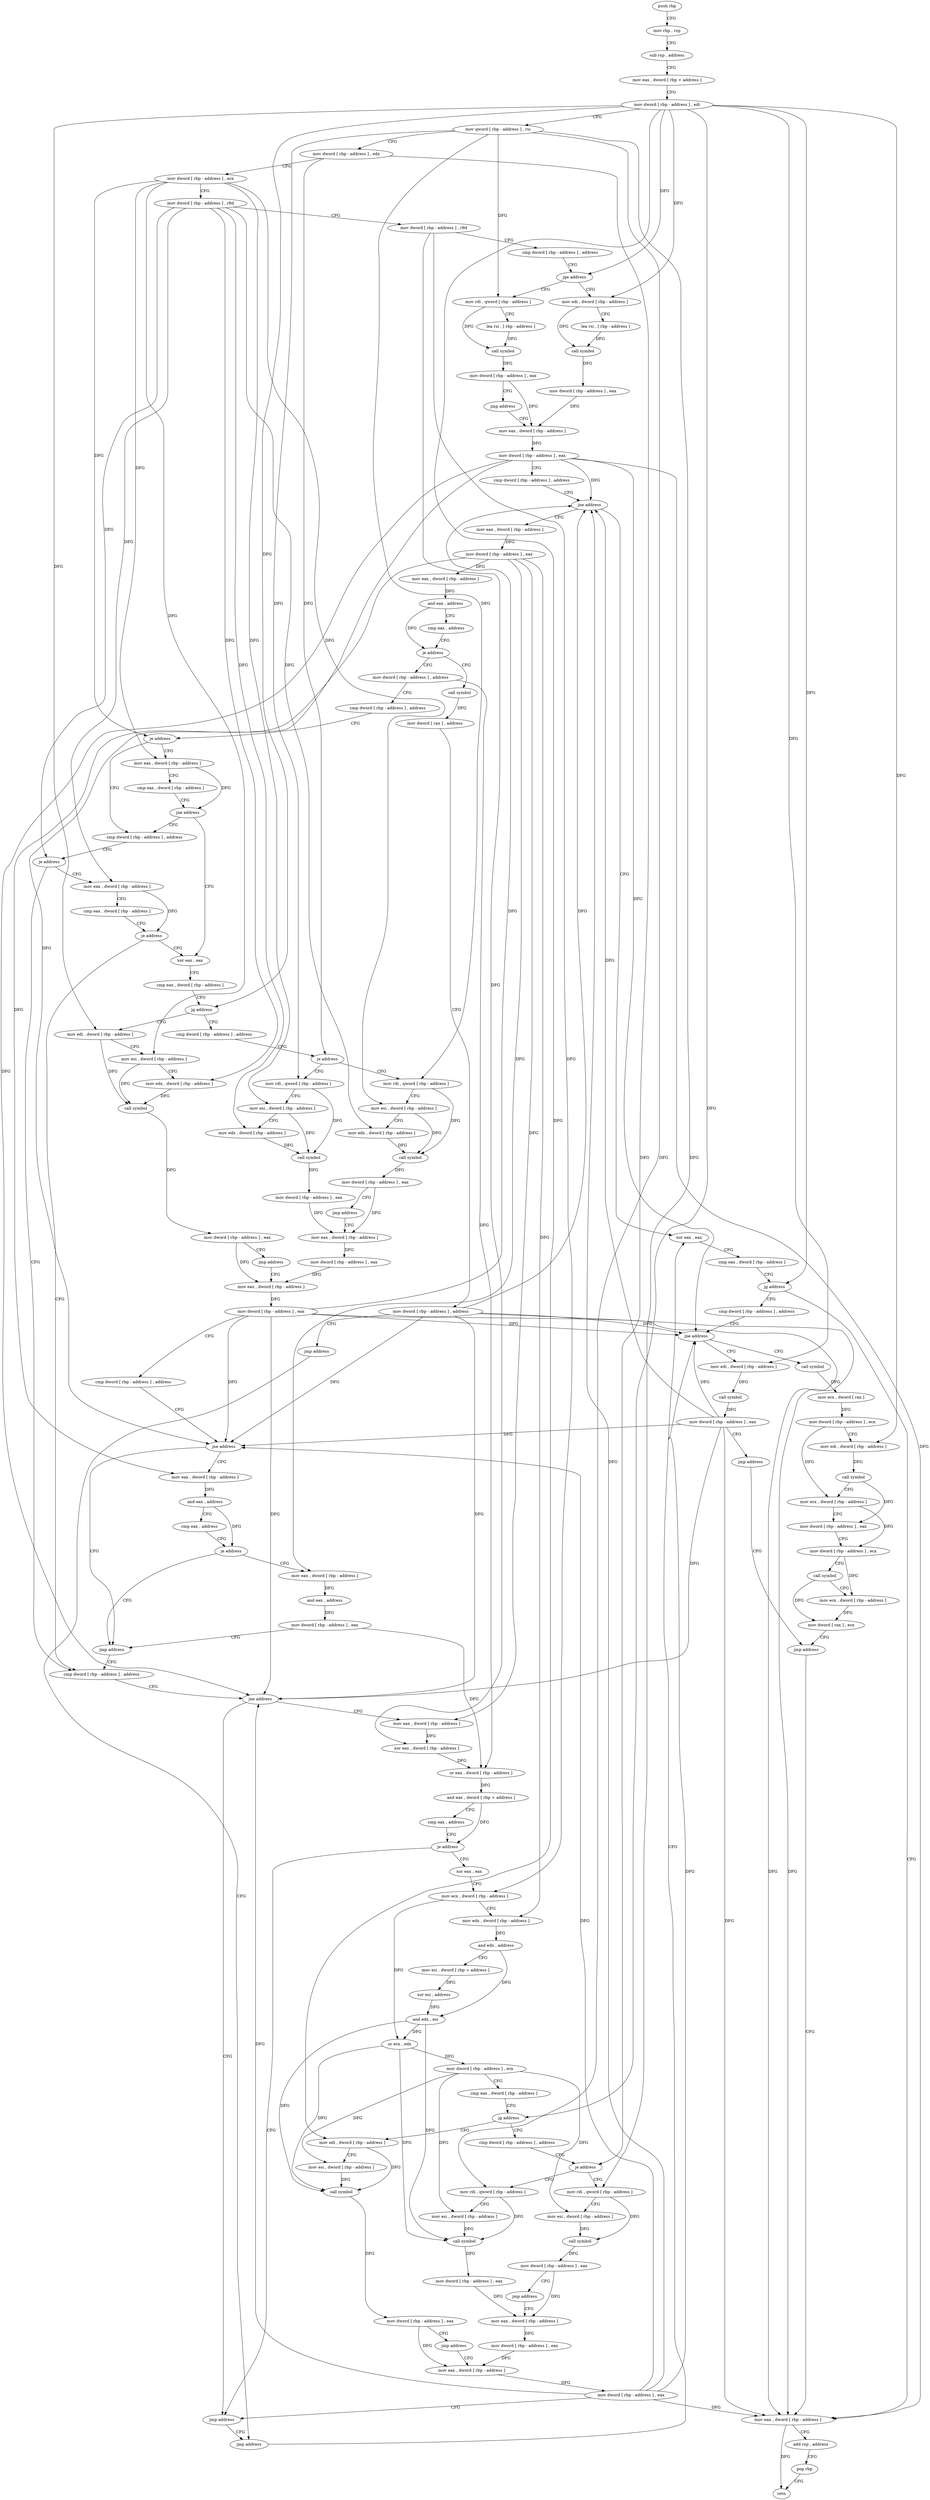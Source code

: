 digraph "func" {
"4338208" [label = "push rbp" ]
"4338209" [label = "mov rbp , rsp" ]
"4338212" [label = "sub rsp , address" ]
"4338219" [label = "mov eax , dword [ rbp + address ]" ]
"4338222" [label = "mov dword [ rbp - address ] , edi" ]
"4338225" [label = "mov qword [ rbp - address ] , rsi" ]
"4338229" [label = "mov dword [ rbp - address ] , edx" ]
"4338232" [label = "mov dword [ rbp - address ] , ecx" ]
"4338235" [label = "mov dword [ rbp - address ] , r8d" ]
"4338239" [label = "mov dword [ rbp - address ] , r9d" ]
"4338243" [label = "cmp dword [ rbp - address ] , address" ]
"4338247" [label = "jge address" ]
"4338280" [label = "mov edi , dword [ rbp - address ]" ]
"4338253" [label = "mov rdi , qword [ rbp - address ]" ]
"4338283" [label = "lea rsi , [ rbp - address ]" ]
"4338290" [label = "call symbol" ]
"4338295" [label = "mov dword [ rbp - address ] , eax" ]
"4338301" [label = "mov eax , dword [ rbp - address ]" ]
"4338257" [label = "lea rsi , [ rbp - address ]" ]
"4338264" [label = "call symbol" ]
"4338269" [label = "mov dword [ rbp - address ] , eax" ]
"4338275" [label = "jmp address" ]
"4338814" [label = "xor eax , eax" ]
"4338816" [label = "cmp eax , dword [ rbp - address ]" ]
"4338819" [label = "jg address" ]
"4338914" [label = "mov eax , dword [ rbp - address ]" ]
"4338825" [label = "cmp dword [ rbp - address ] , address" ]
"4338326" [label = "mov eax , dword [ rbp - address ]" ]
"4338332" [label = "mov dword [ rbp - address ] , eax" ]
"4338338" [label = "mov eax , dword [ rbp - address ]" ]
"4338344" [label = "and eax , address" ]
"4338349" [label = "cmp eax , address" ]
"4338354" [label = "je address" ]
"4338386" [label = "mov dword [ rbp - address ] , address" ]
"4338360" [label = "call symbol" ]
"4338307" [label = "mov dword [ rbp - address ] , eax" ]
"4338313" [label = "cmp dword [ rbp - address ] , address" ]
"4338320" [label = "jne address" ]
"4338920" [label = "add rsp , address" ]
"4338927" [label = "pop rbp" ]
"4338928" [label = "retn" ]
"4338832" [label = "jne address" ]
"4338857" [label = "call symbol" ]
"4338838" [label = "mov edi , dword [ rbp - address ]" ]
"4338396" [label = "cmp dword [ rbp - address ] , address" ]
"4338400" [label = "je address" ]
"4338421" [label = "cmp dword [ rbp - address ] , address" ]
"4338406" [label = "mov eax , dword [ rbp - address ]" ]
"4338365" [label = "mov dword [ rax ] , address" ]
"4338371" [label = "mov dword [ rbp - address ] , address" ]
"4338381" [label = "jmp address" ]
"4338809" [label = "jmp address" ]
"4338862" [label = "mov ecx , dword [ rax ]" ]
"4338864" [label = "mov dword [ rbp - address ] , ecx" ]
"4338870" [label = "mov edi , dword [ rbp - address ]" ]
"4338873" [label = "call symbol" ]
"4338878" [label = "mov ecx , dword [ rbp - address ]" ]
"4338884" [label = "mov dword [ rbp - address ] , eax" ]
"4338890" [label = "mov dword [ rbp - address ] , ecx" ]
"4338896" [label = "call symbol" ]
"4338901" [label = "mov ecx , dword [ rbp - address ]" ]
"4338907" [label = "mov dword [ rax ] , ecx" ]
"4338909" [label = "jmp address" ]
"4338841" [label = "call symbol" ]
"4338846" [label = "mov dword [ rbp - address ] , eax" ]
"4338852" [label = "jmp address" ]
"4338425" [label = "je address" ]
"4338616" [label = "cmp dword [ rbp - address ] , address" ]
"4338431" [label = "mov eax , dword [ rbp - address ]" ]
"4338409" [label = "cmp eax , dword [ rbp - address ]" ]
"4338415" [label = "jne address" ]
"4338446" [label = "xor eax , eax" ]
"4338623" [label = "jne address" ]
"4338804" [label = "jmp address" ]
"4338629" [label = "mov eax , dword [ rbp - address ]" ]
"4338434" [label = "cmp eax , dword [ rbp - address ]" ]
"4338440" [label = "je address" ]
"4338448" [label = "cmp eax , dword [ rbp - address ]" ]
"4338451" [label = "jg address" ]
"4338482" [label = "cmp dword [ rbp - address ] , address" ]
"4338457" [label = "mov edi , dword [ rbp - address ]" ]
"4338635" [label = "xor eax , dword [ rbp - address ]" ]
"4338638" [label = "or eax , dword [ rbp - address ]" ]
"4338644" [label = "and eax , dword [ rbp + address ]" ]
"4338647" [label = "cmp eax , address" ]
"4338650" [label = "je address" ]
"4338656" [label = "xor eax , eax" ]
"4338486" [label = "je address" ]
"4338518" [label = "mov rdi , qword [ rbp - address ]" ]
"4338492" [label = "mov rdi , qword [ rbp - address ]" ]
"4338460" [label = "mov esi , dword [ rbp - address ]" ]
"4338463" [label = "mov edx , dword [ rbp - address ]" ]
"4338466" [label = "call symbol" ]
"4338471" [label = "mov dword [ rbp - address ] , eax" ]
"4338477" [label = "jmp address" ]
"4338551" [label = "mov eax , dword [ rbp - address ]" ]
"4338658" [label = "mov ecx , dword [ rbp - address ]" ]
"4338661" [label = "mov edx , dword [ rbp - address ]" ]
"4338667" [label = "and edx , address" ]
"4338673" [label = "mov esi , dword [ rbp + address ]" ]
"4338676" [label = "xor esi , address" ]
"4338679" [label = "and edx , esi" ]
"4338681" [label = "or ecx , edx" ]
"4338683" [label = "mov dword [ rbp - address ] , ecx" ]
"4338689" [label = "cmp eax , dword [ rbp - address ]" ]
"4338692" [label = "jg address" ]
"4338723" [label = "cmp dword [ rbp - address ] , address" ]
"4338698" [label = "mov edi , dword [ rbp - address ]" ]
"4338522" [label = "mov esi , dword [ rbp - address ]" ]
"4338525" [label = "mov edx , dword [ rbp - address ]" ]
"4338528" [label = "call symbol" ]
"4338533" [label = "mov dword [ rbp - address ] , eax" ]
"4338539" [label = "mov eax , dword [ rbp - address ]" ]
"4338496" [label = "mov esi , dword [ rbp - address ]" ]
"4338499" [label = "mov edx , dword [ rbp - address ]" ]
"4338502" [label = "call symbol" ]
"4338507" [label = "mov dword [ rbp - address ] , eax" ]
"4338513" [label = "jmp address" ]
"4338557" [label = "mov dword [ rbp - address ] , eax" ]
"4338563" [label = "cmp dword [ rbp - address ] , address" ]
"4338570" [label = "jne address" ]
"4338611" [label = "jmp address" ]
"4338576" [label = "mov eax , dword [ rbp - address ]" ]
"4338727" [label = "je address" ]
"4338759" [label = "mov rdi , qword [ rbp - address ]" ]
"4338733" [label = "mov rdi , qword [ rbp - address ]" ]
"4338701" [label = "mov esi , dword [ rbp - address ]" ]
"4338707" [label = "call symbol" ]
"4338712" [label = "mov dword [ rbp - address ] , eax" ]
"4338718" [label = "jmp address" ]
"4338792" [label = "mov eax , dword [ rbp - address ]" ]
"4338582" [label = "and eax , address" ]
"4338585" [label = "cmp eax , address" ]
"4338588" [label = "je address" ]
"4338594" [label = "mov eax , dword [ rbp - address ]" ]
"4338545" [label = "mov dword [ rbp - address ] , eax" ]
"4338763" [label = "mov esi , dword [ rbp - address ]" ]
"4338769" [label = "call symbol" ]
"4338774" [label = "mov dword [ rbp - address ] , eax" ]
"4338780" [label = "mov eax , dword [ rbp - address ]" ]
"4338737" [label = "mov esi , dword [ rbp - address ]" ]
"4338743" [label = "call symbol" ]
"4338748" [label = "mov dword [ rbp - address ] , eax" ]
"4338754" [label = "jmp address" ]
"4338798" [label = "mov dword [ rbp - address ] , eax" ]
"4338600" [label = "and eax , address" ]
"4338605" [label = "mov dword [ rbp - address ] , eax" ]
"4338786" [label = "mov dword [ rbp - address ] , eax" ]
"4338208" -> "4338209" [ label = "CFG" ]
"4338209" -> "4338212" [ label = "CFG" ]
"4338212" -> "4338219" [ label = "CFG" ]
"4338219" -> "4338222" [ label = "CFG" ]
"4338222" -> "4338225" [ label = "CFG" ]
"4338222" -> "4338247" [ label = "DFG" ]
"4338222" -> "4338280" [ label = "DFG" ]
"4338222" -> "4338819" [ label = "DFG" ]
"4338222" -> "4338870" [ label = "DFG" ]
"4338222" -> "4338838" [ label = "DFG" ]
"4338222" -> "4338451" [ label = "DFG" ]
"4338222" -> "4338457" [ label = "DFG" ]
"4338222" -> "4338692" [ label = "DFG" ]
"4338222" -> "4338698" [ label = "DFG" ]
"4338225" -> "4338229" [ label = "CFG" ]
"4338225" -> "4338253" [ label = "DFG" ]
"4338225" -> "4338518" [ label = "DFG" ]
"4338225" -> "4338492" [ label = "DFG" ]
"4338225" -> "4338759" [ label = "DFG" ]
"4338225" -> "4338733" [ label = "DFG" ]
"4338229" -> "4338232" [ label = "CFG" ]
"4338229" -> "4338486" [ label = "DFG" ]
"4338229" -> "4338727" [ label = "DFG" ]
"4338232" -> "4338235" [ label = "CFG" ]
"4338232" -> "4338400" [ label = "DFG" ]
"4338232" -> "4338406" [ label = "DFG" ]
"4338232" -> "4338460" [ label = "DFG" ]
"4338232" -> "4338522" [ label = "DFG" ]
"4338232" -> "4338496" [ label = "DFG" ]
"4338235" -> "4338239" [ label = "CFG" ]
"4338235" -> "4338425" [ label = "DFG" ]
"4338235" -> "4338431" [ label = "DFG" ]
"4338235" -> "4338463" [ label = "DFG" ]
"4338235" -> "4338525" [ label = "DFG" ]
"4338235" -> "4338499" [ label = "DFG" ]
"4338239" -> "4338243" [ label = "CFG" ]
"4338239" -> "4338635" [ label = "DFG" ]
"4338239" -> "4338658" [ label = "DFG" ]
"4338243" -> "4338247" [ label = "CFG" ]
"4338247" -> "4338280" [ label = "CFG" ]
"4338247" -> "4338253" [ label = "CFG" ]
"4338280" -> "4338283" [ label = "CFG" ]
"4338280" -> "4338290" [ label = "DFG" ]
"4338253" -> "4338257" [ label = "CFG" ]
"4338253" -> "4338264" [ label = "DFG" ]
"4338283" -> "4338290" [ label = "DFG" ]
"4338290" -> "4338295" [ label = "DFG" ]
"4338295" -> "4338301" [ label = "DFG" ]
"4338301" -> "4338307" [ label = "DFG" ]
"4338257" -> "4338264" [ label = "DFG" ]
"4338264" -> "4338269" [ label = "DFG" ]
"4338269" -> "4338275" [ label = "CFG" ]
"4338269" -> "4338301" [ label = "DFG" ]
"4338275" -> "4338301" [ label = "CFG" ]
"4338814" -> "4338816" [ label = "CFG" ]
"4338816" -> "4338819" [ label = "CFG" ]
"4338819" -> "4338914" [ label = "CFG" ]
"4338819" -> "4338825" [ label = "CFG" ]
"4338914" -> "4338920" [ label = "CFG" ]
"4338914" -> "4338928" [ label = "DFG" ]
"4338825" -> "4338832" [ label = "CFG" ]
"4338326" -> "4338332" [ label = "DFG" ]
"4338332" -> "4338338" [ label = "DFG" ]
"4338332" -> "4338629" [ label = "DFG" ]
"4338332" -> "4338661" [ label = "DFG" ]
"4338332" -> "4338576" [ label = "DFG" ]
"4338332" -> "4338594" [ label = "DFG" ]
"4338338" -> "4338344" [ label = "DFG" ]
"4338344" -> "4338349" [ label = "CFG" ]
"4338344" -> "4338354" [ label = "DFG" ]
"4338349" -> "4338354" [ label = "CFG" ]
"4338354" -> "4338386" [ label = "CFG" ]
"4338354" -> "4338360" [ label = "CFG" ]
"4338386" -> "4338396" [ label = "CFG" ]
"4338386" -> "4338638" [ label = "DFG" ]
"4338360" -> "4338365" [ label = "DFG" ]
"4338307" -> "4338313" [ label = "CFG" ]
"4338307" -> "4338320" [ label = "DFG" ]
"4338307" -> "4338914" [ label = "DFG" ]
"4338307" -> "4338832" [ label = "DFG" ]
"4338307" -> "4338623" [ label = "DFG" ]
"4338307" -> "4338570" [ label = "DFG" ]
"4338313" -> "4338320" [ label = "CFG" ]
"4338320" -> "4338814" [ label = "CFG" ]
"4338320" -> "4338326" [ label = "CFG" ]
"4338920" -> "4338927" [ label = "CFG" ]
"4338927" -> "4338928" [ label = "CFG" ]
"4338832" -> "4338857" [ label = "CFG" ]
"4338832" -> "4338838" [ label = "CFG" ]
"4338857" -> "4338862" [ label = "DFG" ]
"4338838" -> "4338841" [ label = "DFG" ]
"4338396" -> "4338400" [ label = "CFG" ]
"4338400" -> "4338421" [ label = "CFG" ]
"4338400" -> "4338406" [ label = "CFG" ]
"4338421" -> "4338425" [ label = "CFG" ]
"4338406" -> "4338409" [ label = "CFG" ]
"4338406" -> "4338415" [ label = "DFG" ]
"4338365" -> "4338371" [ label = "CFG" ]
"4338371" -> "4338381" [ label = "CFG" ]
"4338371" -> "4338320" [ label = "DFG" ]
"4338371" -> "4338914" [ label = "DFG" ]
"4338371" -> "4338832" [ label = "DFG" ]
"4338371" -> "4338623" [ label = "DFG" ]
"4338371" -> "4338570" [ label = "DFG" ]
"4338381" -> "4338809" [ label = "CFG" ]
"4338809" -> "4338814" [ label = "CFG" ]
"4338862" -> "4338864" [ label = "DFG" ]
"4338864" -> "4338870" [ label = "CFG" ]
"4338864" -> "4338878" [ label = "DFG" ]
"4338870" -> "4338873" [ label = "DFG" ]
"4338873" -> "4338878" [ label = "CFG" ]
"4338873" -> "4338884" [ label = "DFG" ]
"4338878" -> "4338884" [ label = "CFG" ]
"4338878" -> "4338890" [ label = "DFG" ]
"4338884" -> "4338890" [ label = "CFG" ]
"4338890" -> "4338896" [ label = "CFG" ]
"4338890" -> "4338901" [ label = "DFG" ]
"4338896" -> "4338901" [ label = "CFG" ]
"4338896" -> "4338907" [ label = "DFG" ]
"4338901" -> "4338907" [ label = "DFG" ]
"4338907" -> "4338909" [ label = "CFG" ]
"4338909" -> "4338914" [ label = "CFG" ]
"4338841" -> "4338846" [ label = "DFG" ]
"4338846" -> "4338852" [ label = "CFG" ]
"4338846" -> "4338320" [ label = "DFG" ]
"4338846" -> "4338914" [ label = "DFG" ]
"4338846" -> "4338832" [ label = "DFG" ]
"4338846" -> "4338623" [ label = "DFG" ]
"4338846" -> "4338570" [ label = "DFG" ]
"4338852" -> "4338909" [ label = "CFG" ]
"4338425" -> "4338616" [ label = "CFG" ]
"4338425" -> "4338431" [ label = "CFG" ]
"4338616" -> "4338623" [ label = "CFG" ]
"4338431" -> "4338434" [ label = "CFG" ]
"4338431" -> "4338440" [ label = "DFG" ]
"4338409" -> "4338415" [ label = "CFG" ]
"4338415" -> "4338446" [ label = "CFG" ]
"4338415" -> "4338421" [ label = "CFG" ]
"4338446" -> "4338448" [ label = "CFG" ]
"4338623" -> "4338804" [ label = "CFG" ]
"4338623" -> "4338629" [ label = "CFG" ]
"4338804" -> "4338809" [ label = "CFG" ]
"4338629" -> "4338635" [ label = "DFG" ]
"4338434" -> "4338440" [ label = "CFG" ]
"4338440" -> "4338616" [ label = "CFG" ]
"4338440" -> "4338446" [ label = "CFG" ]
"4338448" -> "4338451" [ label = "CFG" ]
"4338451" -> "4338482" [ label = "CFG" ]
"4338451" -> "4338457" [ label = "CFG" ]
"4338482" -> "4338486" [ label = "CFG" ]
"4338457" -> "4338460" [ label = "CFG" ]
"4338457" -> "4338466" [ label = "DFG" ]
"4338635" -> "4338638" [ label = "DFG" ]
"4338638" -> "4338644" [ label = "DFG" ]
"4338644" -> "4338647" [ label = "CFG" ]
"4338644" -> "4338650" [ label = "DFG" ]
"4338647" -> "4338650" [ label = "CFG" ]
"4338650" -> "4338804" [ label = "CFG" ]
"4338650" -> "4338656" [ label = "CFG" ]
"4338656" -> "4338658" [ label = "CFG" ]
"4338486" -> "4338518" [ label = "CFG" ]
"4338486" -> "4338492" [ label = "CFG" ]
"4338518" -> "4338522" [ label = "CFG" ]
"4338518" -> "4338528" [ label = "DFG" ]
"4338492" -> "4338496" [ label = "CFG" ]
"4338492" -> "4338502" [ label = "DFG" ]
"4338460" -> "4338463" [ label = "CFG" ]
"4338460" -> "4338466" [ label = "DFG" ]
"4338463" -> "4338466" [ label = "DFG" ]
"4338466" -> "4338471" [ label = "DFG" ]
"4338471" -> "4338477" [ label = "CFG" ]
"4338471" -> "4338551" [ label = "DFG" ]
"4338477" -> "4338551" [ label = "CFG" ]
"4338551" -> "4338557" [ label = "DFG" ]
"4338658" -> "4338661" [ label = "CFG" ]
"4338658" -> "4338681" [ label = "DFG" ]
"4338661" -> "4338667" [ label = "DFG" ]
"4338667" -> "4338673" [ label = "CFG" ]
"4338667" -> "4338679" [ label = "DFG" ]
"4338673" -> "4338676" [ label = "DFG" ]
"4338676" -> "4338679" [ label = "DFG" ]
"4338679" -> "4338681" [ label = "DFG" ]
"4338679" -> "4338707" [ label = "DFG" ]
"4338679" -> "4338769" [ label = "DFG" ]
"4338681" -> "4338683" [ label = "DFG" ]
"4338681" -> "4338707" [ label = "DFG" ]
"4338681" -> "4338769" [ label = "DFG" ]
"4338683" -> "4338689" [ label = "CFG" ]
"4338683" -> "4338701" [ label = "DFG" ]
"4338683" -> "4338763" [ label = "DFG" ]
"4338683" -> "4338737" [ label = "DFG" ]
"4338689" -> "4338692" [ label = "CFG" ]
"4338692" -> "4338723" [ label = "CFG" ]
"4338692" -> "4338698" [ label = "CFG" ]
"4338723" -> "4338727" [ label = "CFG" ]
"4338698" -> "4338701" [ label = "CFG" ]
"4338698" -> "4338707" [ label = "DFG" ]
"4338522" -> "4338525" [ label = "CFG" ]
"4338522" -> "4338528" [ label = "DFG" ]
"4338525" -> "4338528" [ label = "DFG" ]
"4338528" -> "4338533" [ label = "DFG" ]
"4338533" -> "4338539" [ label = "DFG" ]
"4338539" -> "4338545" [ label = "DFG" ]
"4338496" -> "4338499" [ label = "CFG" ]
"4338496" -> "4338502" [ label = "DFG" ]
"4338499" -> "4338502" [ label = "DFG" ]
"4338502" -> "4338507" [ label = "DFG" ]
"4338507" -> "4338513" [ label = "CFG" ]
"4338507" -> "4338539" [ label = "DFG" ]
"4338513" -> "4338539" [ label = "CFG" ]
"4338557" -> "4338563" [ label = "CFG" ]
"4338557" -> "4338320" [ label = "DFG" ]
"4338557" -> "4338914" [ label = "DFG" ]
"4338557" -> "4338832" [ label = "DFG" ]
"4338557" -> "4338623" [ label = "DFG" ]
"4338557" -> "4338570" [ label = "DFG" ]
"4338563" -> "4338570" [ label = "CFG" ]
"4338570" -> "4338611" [ label = "CFG" ]
"4338570" -> "4338576" [ label = "CFG" ]
"4338611" -> "4338616" [ label = "CFG" ]
"4338576" -> "4338582" [ label = "DFG" ]
"4338727" -> "4338759" [ label = "CFG" ]
"4338727" -> "4338733" [ label = "CFG" ]
"4338759" -> "4338763" [ label = "CFG" ]
"4338759" -> "4338769" [ label = "DFG" ]
"4338733" -> "4338737" [ label = "CFG" ]
"4338733" -> "4338743" [ label = "DFG" ]
"4338701" -> "4338707" [ label = "DFG" ]
"4338707" -> "4338712" [ label = "DFG" ]
"4338712" -> "4338718" [ label = "CFG" ]
"4338712" -> "4338792" [ label = "DFG" ]
"4338718" -> "4338792" [ label = "CFG" ]
"4338792" -> "4338798" [ label = "DFG" ]
"4338582" -> "4338585" [ label = "CFG" ]
"4338582" -> "4338588" [ label = "DFG" ]
"4338585" -> "4338588" [ label = "CFG" ]
"4338588" -> "4338611" [ label = "CFG" ]
"4338588" -> "4338594" [ label = "CFG" ]
"4338594" -> "4338600" [ label = "DFG" ]
"4338545" -> "4338551" [ label = "DFG" ]
"4338763" -> "4338769" [ label = "DFG" ]
"4338769" -> "4338774" [ label = "DFG" ]
"4338774" -> "4338780" [ label = "DFG" ]
"4338780" -> "4338786" [ label = "DFG" ]
"4338737" -> "4338743" [ label = "DFG" ]
"4338743" -> "4338748" [ label = "DFG" ]
"4338748" -> "4338754" [ label = "CFG" ]
"4338748" -> "4338780" [ label = "DFG" ]
"4338754" -> "4338780" [ label = "CFG" ]
"4338798" -> "4338804" [ label = "CFG" ]
"4338798" -> "4338320" [ label = "DFG" ]
"4338798" -> "4338914" [ label = "DFG" ]
"4338798" -> "4338832" [ label = "DFG" ]
"4338798" -> "4338623" [ label = "DFG" ]
"4338798" -> "4338570" [ label = "DFG" ]
"4338600" -> "4338605" [ label = "DFG" ]
"4338605" -> "4338611" [ label = "CFG" ]
"4338605" -> "4338638" [ label = "DFG" ]
"4338786" -> "4338792" [ label = "DFG" ]
}
